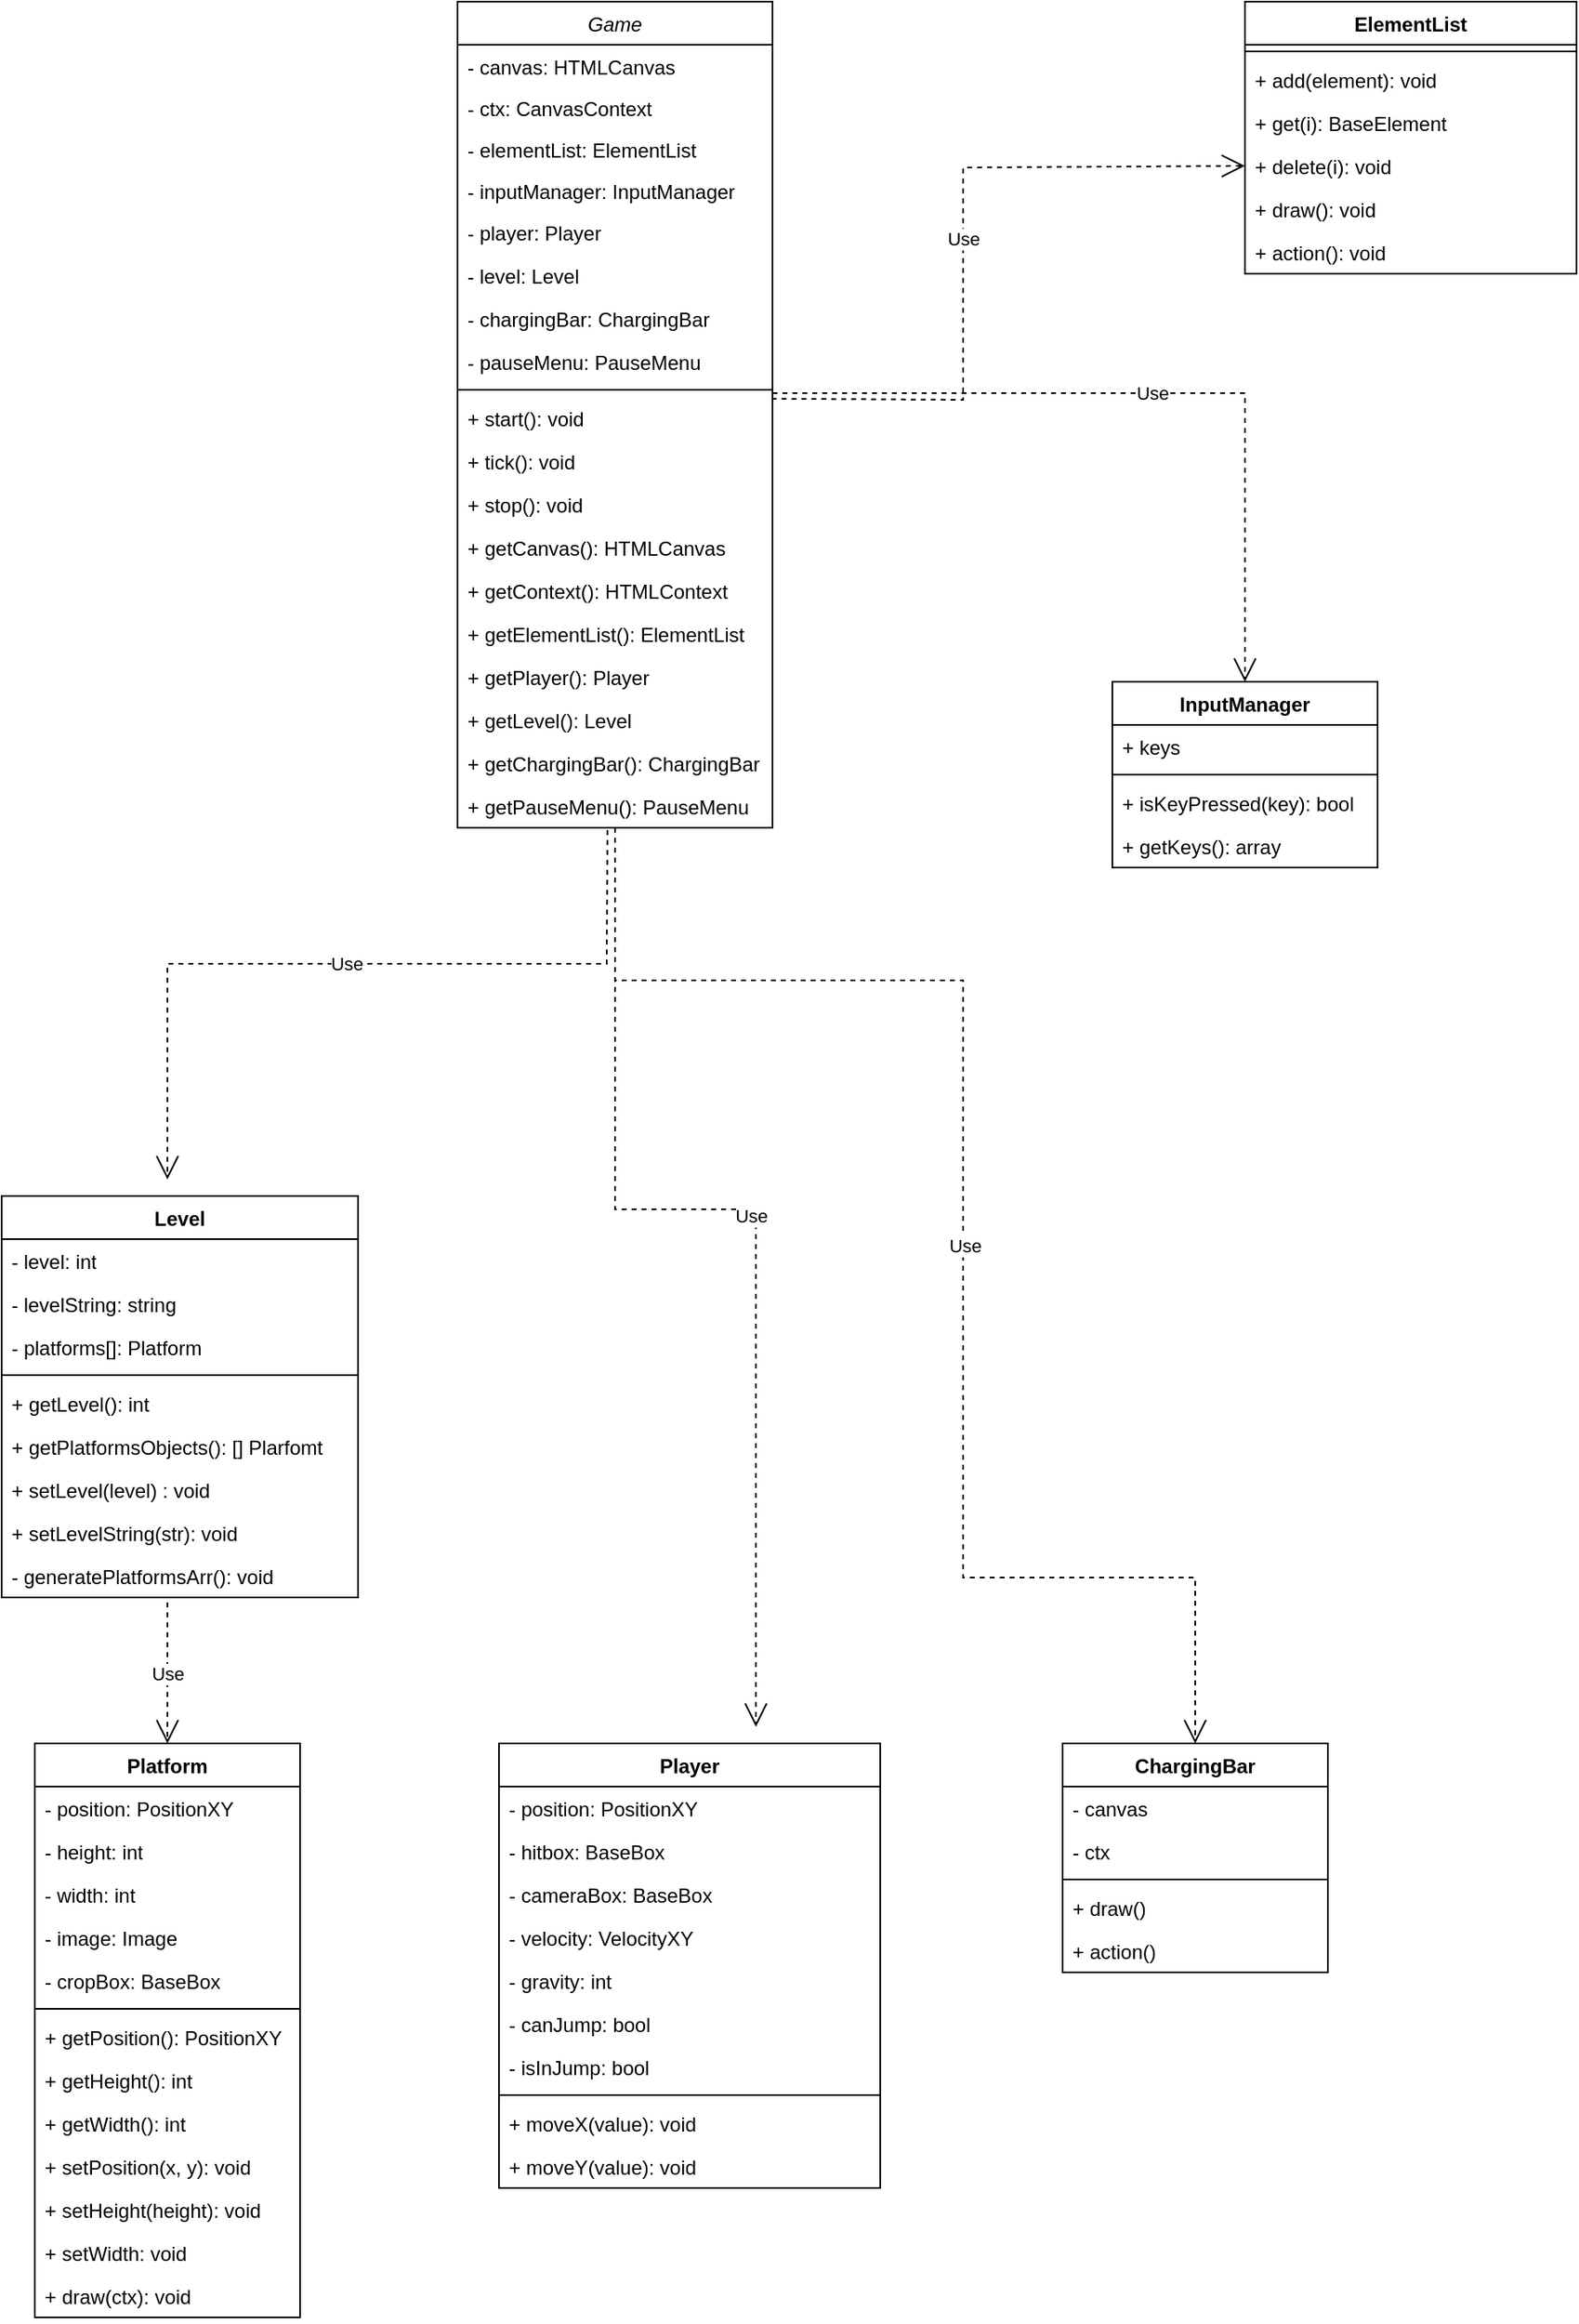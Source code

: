 <mxfile version="25.0.2">
  <diagram id="C5RBs43oDa-KdzZeNtuy" name="Page-1">
    <mxGraphModel dx="1383" dy="973" grid="1" gridSize="10" guides="1" tooltips="1" connect="1" arrows="1" fold="1" page="1" pageScale="1" pageWidth="2339" pageHeight="3300" math="0" shadow="0">
      <root>
        <mxCell id="WIyWlLk6GJQsqaUBKTNV-0" />
        <mxCell id="WIyWlLk6GJQsqaUBKTNV-1" parent="WIyWlLk6GJQsqaUBKTNV-0" />
        <mxCell id="zkfFHV4jXpPFQw0GAbJ--0" value="Game" style="swimlane;fontStyle=2;align=center;verticalAlign=top;childLayout=stackLayout;horizontal=1;startSize=26;horizontalStack=0;resizeParent=1;resizeLast=0;collapsible=1;marginBottom=0;rounded=0;shadow=0;strokeWidth=1;" parent="WIyWlLk6GJQsqaUBKTNV-1" vertex="1">
          <mxGeometry x="395" y="90" width="190" height="498" as="geometry">
            <mxRectangle x="230" y="140" width="160" height="26" as="alternateBounds" />
          </mxGeometry>
        </mxCell>
        <mxCell id="rFaXPuc9LSc2jl1uafO5-11" value="- canvas: HTMLCanvas" style="text;align=left;verticalAlign=top;spacingLeft=4;spacingRight=4;overflow=hidden;rotatable=0;points=[[0,0.5],[1,0.5]];portConstraint=eastwest;rounded=0;shadow=0;html=0;" vertex="1" parent="zkfFHV4jXpPFQw0GAbJ--0">
          <mxGeometry y="26" width="190" height="25" as="geometry" />
        </mxCell>
        <mxCell id="rFaXPuc9LSc2jl1uafO5-12" value="- ctx: CanvasContext" style="text;align=left;verticalAlign=top;spacingLeft=4;spacingRight=4;overflow=hidden;rotatable=0;points=[[0,0.5],[1,0.5]];portConstraint=eastwest;rounded=0;shadow=0;html=0;" vertex="1" parent="zkfFHV4jXpPFQw0GAbJ--0">
          <mxGeometry y="51" width="190" height="25" as="geometry" />
        </mxCell>
        <mxCell id="rFaXPuc9LSc2jl1uafO5-13" value="- elementList: ElementList" style="text;align=left;verticalAlign=top;spacingLeft=4;spacingRight=4;overflow=hidden;rotatable=0;points=[[0,0.5],[1,0.5]];portConstraint=eastwest;rounded=0;shadow=0;html=0;" vertex="1" parent="zkfFHV4jXpPFQw0GAbJ--0">
          <mxGeometry y="76" width="190" height="25" as="geometry" />
        </mxCell>
        <mxCell id="rFaXPuc9LSc2jl1uafO5-75" value="- inputManager: InputManager" style="text;align=left;verticalAlign=top;spacingLeft=4;spacingRight=4;overflow=hidden;rotatable=0;points=[[0,0.5],[1,0.5]];portConstraint=eastwest;rounded=0;shadow=0;html=0;" vertex="1" parent="zkfFHV4jXpPFQw0GAbJ--0">
          <mxGeometry y="101" width="190" height="25" as="geometry" />
        </mxCell>
        <mxCell id="zkfFHV4jXpPFQw0GAbJ--1" value="- player: Player" style="text;align=left;verticalAlign=top;spacingLeft=4;spacingRight=4;overflow=hidden;rotatable=0;points=[[0,0.5],[1,0.5]];portConstraint=eastwest;" parent="zkfFHV4jXpPFQw0GAbJ--0" vertex="1">
          <mxGeometry y="126" width="190" height="26" as="geometry" />
        </mxCell>
        <mxCell id="zkfFHV4jXpPFQw0GAbJ--2" value="- level: Level" style="text;align=left;verticalAlign=top;spacingLeft=4;spacingRight=4;overflow=hidden;rotatable=0;points=[[0,0.5],[1,0.5]];portConstraint=eastwest;rounded=0;shadow=0;html=0;" parent="zkfFHV4jXpPFQw0GAbJ--0" vertex="1">
          <mxGeometry y="152" width="190" height="26" as="geometry" />
        </mxCell>
        <mxCell id="zkfFHV4jXpPFQw0GAbJ--3" value="- chargingBar: ChargingBar" style="text;align=left;verticalAlign=top;spacingLeft=4;spacingRight=4;overflow=hidden;rotatable=0;points=[[0,0.5],[1,0.5]];portConstraint=eastwest;rounded=0;shadow=0;html=0;" parent="zkfFHV4jXpPFQw0GAbJ--0" vertex="1">
          <mxGeometry y="178" width="190" height="26" as="geometry" />
        </mxCell>
        <mxCell id="rFaXPuc9LSc2jl1uafO5-16" value="- pauseMenu: PauseMenu" style="text;align=left;verticalAlign=top;spacingLeft=4;spacingRight=4;overflow=hidden;rotatable=0;points=[[0,0.5],[1,0.5]];portConstraint=eastwest;rounded=0;shadow=0;html=0;" vertex="1" parent="zkfFHV4jXpPFQw0GAbJ--0">
          <mxGeometry y="204" width="190" height="26" as="geometry" />
        </mxCell>
        <mxCell id="zkfFHV4jXpPFQw0GAbJ--4" value="" style="line;html=1;strokeWidth=1;align=left;verticalAlign=middle;spacingTop=-1;spacingLeft=3;spacingRight=3;rotatable=0;labelPosition=right;points=[];portConstraint=eastwest;" parent="zkfFHV4jXpPFQw0GAbJ--0" vertex="1">
          <mxGeometry y="230" width="190" height="8" as="geometry" />
        </mxCell>
        <mxCell id="zkfFHV4jXpPFQw0GAbJ--5" value="+ start(): void" style="text;align=left;verticalAlign=top;spacingLeft=4;spacingRight=4;overflow=hidden;rotatable=0;points=[[0,0.5],[1,0.5]];portConstraint=eastwest;" parent="zkfFHV4jXpPFQw0GAbJ--0" vertex="1">
          <mxGeometry y="238" width="190" height="26" as="geometry" />
        </mxCell>
        <mxCell id="rFaXPuc9LSc2jl1uafO5-14" value="+ tick(): void" style="text;align=left;verticalAlign=top;spacingLeft=4;spacingRight=4;overflow=hidden;rotatable=0;points=[[0,0.5],[1,0.5]];portConstraint=eastwest;" vertex="1" parent="zkfFHV4jXpPFQw0GAbJ--0">
          <mxGeometry y="264" width="190" height="26" as="geometry" />
        </mxCell>
        <mxCell id="rFaXPuc9LSc2jl1uafO5-15" value="+ stop(): void" style="text;align=left;verticalAlign=top;spacingLeft=4;spacingRight=4;overflow=hidden;rotatable=0;points=[[0,0.5],[1,0.5]];portConstraint=eastwest;" vertex="1" parent="zkfFHV4jXpPFQw0GAbJ--0">
          <mxGeometry y="290" width="190" height="26" as="geometry" />
        </mxCell>
        <mxCell id="rFaXPuc9LSc2jl1uafO5-25" value="+ getCanvas(): HTMLCanvas" style="text;align=left;verticalAlign=top;spacingLeft=4;spacingRight=4;overflow=hidden;rotatable=0;points=[[0,0.5],[1,0.5]];portConstraint=eastwest;" vertex="1" parent="zkfFHV4jXpPFQw0GAbJ--0">
          <mxGeometry y="316" width="190" height="26" as="geometry" />
        </mxCell>
        <mxCell id="rFaXPuc9LSc2jl1uafO5-27" value="+ getContext(): HTMLContext" style="text;align=left;verticalAlign=top;spacingLeft=4;spacingRight=4;overflow=hidden;rotatable=0;points=[[0,0.5],[1,0.5]];portConstraint=eastwest;" vertex="1" parent="zkfFHV4jXpPFQw0GAbJ--0">
          <mxGeometry y="342" width="190" height="26" as="geometry" />
        </mxCell>
        <mxCell id="rFaXPuc9LSc2jl1uafO5-30" value="+ getElementList(): ElementList" style="text;align=left;verticalAlign=top;spacingLeft=4;spacingRight=4;overflow=hidden;rotatable=0;points=[[0,0.5],[1,0.5]];portConstraint=eastwest;" vertex="1" parent="zkfFHV4jXpPFQw0GAbJ--0">
          <mxGeometry y="368" width="190" height="26" as="geometry" />
        </mxCell>
        <mxCell id="rFaXPuc9LSc2jl1uafO5-31" value="+ getPlayer(): Player" style="text;align=left;verticalAlign=top;spacingLeft=4;spacingRight=4;overflow=hidden;rotatable=0;points=[[0,0.5],[1,0.5]];portConstraint=eastwest;" vertex="1" parent="zkfFHV4jXpPFQw0GAbJ--0">
          <mxGeometry y="394" width="190" height="26" as="geometry" />
        </mxCell>
        <mxCell id="rFaXPuc9LSc2jl1uafO5-32" value="+ getLevel(): Level" style="text;align=left;verticalAlign=top;spacingLeft=4;spacingRight=4;overflow=hidden;rotatable=0;points=[[0,0.5],[1,0.5]];portConstraint=eastwest;" vertex="1" parent="zkfFHV4jXpPFQw0GAbJ--0">
          <mxGeometry y="420" width="190" height="26" as="geometry" />
        </mxCell>
        <mxCell id="rFaXPuc9LSc2jl1uafO5-33" value="+ getChargingBar(): ChargingBar" style="text;align=left;verticalAlign=top;spacingLeft=4;spacingRight=4;overflow=hidden;rotatable=0;points=[[0,0.5],[1,0.5]];portConstraint=eastwest;" vertex="1" parent="zkfFHV4jXpPFQw0GAbJ--0">
          <mxGeometry y="446" width="190" height="26" as="geometry" />
        </mxCell>
        <mxCell id="rFaXPuc9LSc2jl1uafO5-34" value="+ getPauseMenu(): PauseMenu" style="text;align=left;verticalAlign=top;spacingLeft=4;spacingRight=4;overflow=hidden;rotatable=0;points=[[0,0.5],[1,0.5]];portConstraint=eastwest;" vertex="1" parent="zkfFHV4jXpPFQw0GAbJ--0">
          <mxGeometry y="472" width="190" height="26" as="geometry" />
        </mxCell>
        <mxCell id="rFaXPuc9LSc2jl1uafO5-5" value="ElementList" style="swimlane;fontStyle=1;align=center;verticalAlign=top;childLayout=stackLayout;horizontal=1;startSize=26;horizontalStack=0;resizeParent=1;resizeParentMax=0;resizeLast=0;collapsible=1;marginBottom=0;whiteSpace=wrap;html=1;" vertex="1" parent="WIyWlLk6GJQsqaUBKTNV-1">
          <mxGeometry x="870" y="90" width="200" height="164" as="geometry" />
        </mxCell>
        <mxCell id="rFaXPuc9LSc2jl1uafO5-7" value="" style="line;strokeWidth=1;fillColor=none;align=left;verticalAlign=middle;spacingTop=-1;spacingLeft=3;spacingRight=3;rotatable=0;labelPosition=right;points=[];portConstraint=eastwest;strokeColor=inherit;" vertex="1" parent="rFaXPuc9LSc2jl1uafO5-5">
          <mxGeometry y="26" width="200" height="8" as="geometry" />
        </mxCell>
        <mxCell id="rFaXPuc9LSc2jl1uafO5-8" value="+ add(element): void" style="text;strokeColor=none;fillColor=none;align=left;verticalAlign=top;spacingLeft=4;spacingRight=4;overflow=hidden;rotatable=0;points=[[0,0.5],[1,0.5]];portConstraint=eastwest;whiteSpace=wrap;html=1;" vertex="1" parent="rFaXPuc9LSc2jl1uafO5-5">
          <mxGeometry y="34" width="200" height="26" as="geometry" />
        </mxCell>
        <mxCell id="rFaXPuc9LSc2jl1uafO5-17" value="+ get(i): BaseElement" style="text;strokeColor=none;fillColor=none;align=left;verticalAlign=top;spacingLeft=4;spacingRight=4;overflow=hidden;rotatable=0;points=[[0,0.5],[1,0.5]];portConstraint=eastwest;whiteSpace=wrap;html=1;" vertex="1" parent="rFaXPuc9LSc2jl1uafO5-5">
          <mxGeometry y="60" width="200" height="26" as="geometry" />
        </mxCell>
        <mxCell id="rFaXPuc9LSc2jl1uafO5-9" value="+ delete(i): void" style="text;strokeColor=none;fillColor=none;align=left;verticalAlign=top;spacingLeft=4;spacingRight=4;overflow=hidden;rotatable=0;points=[[0,0.5],[1,0.5]];portConstraint=eastwest;whiteSpace=wrap;html=1;" vertex="1" parent="rFaXPuc9LSc2jl1uafO5-5">
          <mxGeometry y="86" width="200" height="26" as="geometry" />
        </mxCell>
        <mxCell id="rFaXPuc9LSc2jl1uafO5-18" value="+ draw(): void" style="text;strokeColor=none;fillColor=none;align=left;verticalAlign=top;spacingLeft=4;spacingRight=4;overflow=hidden;rotatable=0;points=[[0,0.5],[1,0.5]];portConstraint=eastwest;whiteSpace=wrap;html=1;" vertex="1" parent="rFaXPuc9LSc2jl1uafO5-5">
          <mxGeometry y="112" width="200" height="26" as="geometry" />
        </mxCell>
        <mxCell id="rFaXPuc9LSc2jl1uafO5-19" value="+ action&lt;span style=&quot;background-color: initial;&quot;&gt;(): void&lt;/span&gt;" style="text;strokeColor=none;fillColor=none;align=left;verticalAlign=top;spacingLeft=4;spacingRight=4;overflow=hidden;rotatable=0;points=[[0,0.5],[1,0.5]];portConstraint=eastwest;whiteSpace=wrap;html=1;" vertex="1" parent="rFaXPuc9LSc2jl1uafO5-5">
          <mxGeometry y="138" width="200" height="26" as="geometry" />
        </mxCell>
        <mxCell id="rFaXPuc9LSc2jl1uafO5-20" value="Use" style="endArrow=open;endSize=12;dashed=1;html=1;rounded=0;entryX=0;entryY=0.5;entryDx=0;entryDy=0;exitX=0.997;exitY=0.053;exitDx=0;exitDy=0;exitPerimeter=0;" edge="1" parent="WIyWlLk6GJQsqaUBKTNV-1" source="zkfFHV4jXpPFQw0GAbJ--5" target="rFaXPuc9LSc2jl1uafO5-9">
          <mxGeometry width="160" relative="1" as="geometry">
            <mxPoint x="310" y="330" as="sourcePoint" />
            <mxPoint x="440" y="330" as="targetPoint" />
            <Array as="points">
              <mxPoint x="700" y="330" />
              <mxPoint x="700" y="190" />
            </Array>
          </mxGeometry>
        </mxCell>
        <mxCell id="rFaXPuc9LSc2jl1uafO5-21" value="Level" style="swimlane;fontStyle=1;align=center;verticalAlign=top;childLayout=stackLayout;horizontal=1;startSize=26;horizontalStack=0;resizeParent=1;resizeParentMax=0;resizeLast=0;collapsible=1;marginBottom=0;whiteSpace=wrap;html=1;" vertex="1" parent="WIyWlLk6GJQsqaUBKTNV-1">
          <mxGeometry x="120" y="810" width="215" height="242" as="geometry" />
        </mxCell>
        <mxCell id="rFaXPuc9LSc2jl1uafO5-22" value="- level: int" style="text;strokeColor=none;fillColor=none;align=left;verticalAlign=top;spacingLeft=4;spacingRight=4;overflow=hidden;rotatable=0;points=[[0,0.5],[1,0.5]];portConstraint=eastwest;whiteSpace=wrap;html=1;" vertex="1" parent="rFaXPuc9LSc2jl1uafO5-21">
          <mxGeometry y="26" width="215" height="26" as="geometry" />
        </mxCell>
        <mxCell id="rFaXPuc9LSc2jl1uafO5-35" value="- levelString: string&lt;div&gt;&lt;br&gt;&lt;/div&gt;" style="text;strokeColor=none;fillColor=none;align=left;verticalAlign=top;spacingLeft=4;spacingRight=4;overflow=hidden;rotatable=0;points=[[0,0.5],[1,0.5]];portConstraint=eastwest;whiteSpace=wrap;html=1;" vertex="1" parent="rFaXPuc9LSc2jl1uafO5-21">
          <mxGeometry y="52" width="215" height="26" as="geometry" />
        </mxCell>
        <mxCell id="rFaXPuc9LSc2jl1uafO5-36" value="&lt;div&gt;- platforms[]: Platform&lt;/div&gt;" style="text;strokeColor=none;fillColor=none;align=left;verticalAlign=top;spacingLeft=4;spacingRight=4;overflow=hidden;rotatable=0;points=[[0,0.5],[1,0.5]];portConstraint=eastwest;whiteSpace=wrap;html=1;" vertex="1" parent="rFaXPuc9LSc2jl1uafO5-21">
          <mxGeometry y="78" width="215" height="26" as="geometry" />
        </mxCell>
        <mxCell id="rFaXPuc9LSc2jl1uafO5-23" value="" style="line;strokeWidth=1;fillColor=none;align=left;verticalAlign=middle;spacingTop=-1;spacingLeft=3;spacingRight=3;rotatable=0;labelPosition=right;points=[];portConstraint=eastwest;strokeColor=inherit;" vertex="1" parent="rFaXPuc9LSc2jl1uafO5-21">
          <mxGeometry y="104" width="215" height="8" as="geometry" />
        </mxCell>
        <mxCell id="rFaXPuc9LSc2jl1uafO5-24" value="+ getLevel(): int" style="text;strokeColor=none;fillColor=none;align=left;verticalAlign=top;spacingLeft=4;spacingRight=4;overflow=hidden;rotatable=0;points=[[0,0.5],[1,0.5]];portConstraint=eastwest;whiteSpace=wrap;html=1;" vertex="1" parent="rFaXPuc9LSc2jl1uafO5-21">
          <mxGeometry y="112" width="215" height="26" as="geometry" />
        </mxCell>
        <mxCell id="rFaXPuc9LSc2jl1uafO5-37" value="+ getPlatformsObjects(): [] Plarfomt" style="text;strokeColor=none;fillColor=none;align=left;verticalAlign=top;spacingLeft=4;spacingRight=4;overflow=hidden;rotatable=0;points=[[0,0.5],[1,0.5]];portConstraint=eastwest;whiteSpace=wrap;html=1;" vertex="1" parent="rFaXPuc9LSc2jl1uafO5-21">
          <mxGeometry y="138" width="215" height="26" as="geometry" />
        </mxCell>
        <mxCell id="rFaXPuc9LSc2jl1uafO5-50" value="+ setLevel(level) : void" style="text;strokeColor=none;fillColor=none;align=left;verticalAlign=top;spacingLeft=4;spacingRight=4;overflow=hidden;rotatable=0;points=[[0,0.5],[1,0.5]];portConstraint=eastwest;whiteSpace=wrap;html=1;" vertex="1" parent="rFaXPuc9LSc2jl1uafO5-21">
          <mxGeometry y="164" width="215" height="26" as="geometry" />
        </mxCell>
        <mxCell id="rFaXPuc9LSc2jl1uafO5-51" value="+ setLevelString(str): void" style="text;strokeColor=none;fillColor=none;align=left;verticalAlign=top;spacingLeft=4;spacingRight=4;overflow=hidden;rotatable=0;points=[[0,0.5],[1,0.5]];portConstraint=eastwest;whiteSpace=wrap;html=1;" vertex="1" parent="rFaXPuc9LSc2jl1uafO5-21">
          <mxGeometry y="190" width="215" height="26" as="geometry" />
        </mxCell>
        <mxCell id="rFaXPuc9LSc2jl1uafO5-52" value="- generatePlatformsArr(): void" style="text;strokeColor=none;fillColor=none;align=left;verticalAlign=top;spacingLeft=4;spacingRight=4;overflow=hidden;rotatable=0;points=[[0,0.5],[1,0.5]];portConstraint=eastwest;whiteSpace=wrap;html=1;" vertex="1" parent="rFaXPuc9LSc2jl1uafO5-21">
          <mxGeometry y="216" width="215" height="26" as="geometry" />
        </mxCell>
        <mxCell id="rFaXPuc9LSc2jl1uafO5-38" value="Use" style="endArrow=open;endSize=12;dashed=1;html=1;rounded=0;exitX=0.476;exitY=1.053;exitDx=0;exitDy=0;exitPerimeter=0;" edge="1" parent="WIyWlLk6GJQsqaUBKTNV-1" source="rFaXPuc9LSc2jl1uafO5-34">
          <mxGeometry width="160" relative="1" as="geometry">
            <mxPoint x="310" y="330" as="sourcePoint" />
            <mxPoint x="220" y="800" as="targetPoint" />
            <Array as="points">
              <mxPoint x="485" y="670" />
              <mxPoint x="220" y="670" />
            </Array>
          </mxGeometry>
        </mxCell>
        <mxCell id="rFaXPuc9LSc2jl1uafO5-39" value="Platform" style="swimlane;fontStyle=1;align=center;verticalAlign=top;childLayout=stackLayout;horizontal=1;startSize=26;horizontalStack=0;resizeParent=1;resizeParentMax=0;resizeLast=0;collapsible=1;marginBottom=0;whiteSpace=wrap;html=1;" vertex="1" parent="WIyWlLk6GJQsqaUBKTNV-1">
          <mxGeometry x="140" y="1140" width="160" height="346" as="geometry" />
        </mxCell>
        <mxCell id="rFaXPuc9LSc2jl1uafO5-40" value="- position: PositionXY" style="text;strokeColor=none;fillColor=none;align=left;verticalAlign=top;spacingLeft=4;spacingRight=4;overflow=hidden;rotatable=0;points=[[0,0.5],[1,0.5]];portConstraint=eastwest;whiteSpace=wrap;html=1;" vertex="1" parent="rFaXPuc9LSc2jl1uafO5-39">
          <mxGeometry y="26" width="160" height="26" as="geometry" />
        </mxCell>
        <mxCell id="rFaXPuc9LSc2jl1uafO5-43" value="- height: int" style="text;strokeColor=none;fillColor=none;align=left;verticalAlign=top;spacingLeft=4;spacingRight=4;overflow=hidden;rotatable=0;points=[[0,0.5],[1,0.5]];portConstraint=eastwest;whiteSpace=wrap;html=1;" vertex="1" parent="rFaXPuc9LSc2jl1uafO5-39">
          <mxGeometry y="52" width="160" height="26" as="geometry" />
        </mxCell>
        <mxCell id="rFaXPuc9LSc2jl1uafO5-44" value="- width: int" style="text;strokeColor=none;fillColor=none;align=left;verticalAlign=top;spacingLeft=4;spacingRight=4;overflow=hidden;rotatable=0;points=[[0,0.5],[1,0.5]];portConstraint=eastwest;whiteSpace=wrap;html=1;" vertex="1" parent="rFaXPuc9LSc2jl1uafO5-39">
          <mxGeometry y="78" width="160" height="26" as="geometry" />
        </mxCell>
        <mxCell id="rFaXPuc9LSc2jl1uafO5-54" value="- image: Image" style="text;strokeColor=none;fillColor=none;align=left;verticalAlign=top;spacingLeft=4;spacingRight=4;overflow=hidden;rotatable=0;points=[[0,0.5],[1,0.5]];portConstraint=eastwest;whiteSpace=wrap;html=1;" vertex="1" parent="rFaXPuc9LSc2jl1uafO5-39">
          <mxGeometry y="104" width="160" height="26" as="geometry" />
        </mxCell>
        <mxCell id="rFaXPuc9LSc2jl1uafO5-55" value="- cropBox: BaseBox" style="text;strokeColor=none;fillColor=none;align=left;verticalAlign=top;spacingLeft=4;spacingRight=4;overflow=hidden;rotatable=0;points=[[0,0.5],[1,0.5]];portConstraint=eastwest;whiteSpace=wrap;html=1;" vertex="1" parent="rFaXPuc9LSc2jl1uafO5-39">
          <mxGeometry y="130" width="160" height="26" as="geometry" />
        </mxCell>
        <mxCell id="rFaXPuc9LSc2jl1uafO5-41" value="" style="line;strokeWidth=1;fillColor=none;align=left;verticalAlign=middle;spacingTop=-1;spacingLeft=3;spacingRight=3;rotatable=0;labelPosition=right;points=[];portConstraint=eastwest;strokeColor=inherit;" vertex="1" parent="rFaXPuc9LSc2jl1uafO5-39">
          <mxGeometry y="156" width="160" height="8" as="geometry" />
        </mxCell>
        <mxCell id="rFaXPuc9LSc2jl1uafO5-42" value="+ getPosition(): PositionXY" style="text;strokeColor=none;fillColor=none;align=left;verticalAlign=top;spacingLeft=4;spacingRight=4;overflow=hidden;rotatable=0;points=[[0,0.5],[1,0.5]];portConstraint=eastwest;whiteSpace=wrap;html=1;" vertex="1" parent="rFaXPuc9LSc2jl1uafO5-39">
          <mxGeometry y="164" width="160" height="26" as="geometry" />
        </mxCell>
        <mxCell id="rFaXPuc9LSc2jl1uafO5-45" value="+ getHeight(): int" style="text;strokeColor=none;fillColor=none;align=left;verticalAlign=top;spacingLeft=4;spacingRight=4;overflow=hidden;rotatable=0;points=[[0,0.5],[1,0.5]];portConstraint=eastwest;whiteSpace=wrap;html=1;" vertex="1" parent="rFaXPuc9LSc2jl1uafO5-39">
          <mxGeometry y="190" width="160" height="26" as="geometry" />
        </mxCell>
        <mxCell id="rFaXPuc9LSc2jl1uafO5-46" value="+ getWidth(): int" style="text;strokeColor=none;fillColor=none;align=left;verticalAlign=top;spacingLeft=4;spacingRight=4;overflow=hidden;rotatable=0;points=[[0,0.5],[1,0.5]];portConstraint=eastwest;whiteSpace=wrap;html=1;" vertex="1" parent="rFaXPuc9LSc2jl1uafO5-39">
          <mxGeometry y="216" width="160" height="26" as="geometry" />
        </mxCell>
        <mxCell id="rFaXPuc9LSc2jl1uafO5-47" value="+ setPosition(x, y): void" style="text;strokeColor=none;fillColor=none;align=left;verticalAlign=top;spacingLeft=4;spacingRight=4;overflow=hidden;rotatable=0;points=[[0,0.5],[1,0.5]];portConstraint=eastwest;whiteSpace=wrap;html=1;" vertex="1" parent="rFaXPuc9LSc2jl1uafO5-39">
          <mxGeometry y="242" width="160" height="26" as="geometry" />
        </mxCell>
        <mxCell id="rFaXPuc9LSc2jl1uafO5-48" value="+ setHeight(height): void" style="text;strokeColor=none;fillColor=none;align=left;verticalAlign=top;spacingLeft=4;spacingRight=4;overflow=hidden;rotatable=0;points=[[0,0.5],[1,0.5]];portConstraint=eastwest;whiteSpace=wrap;html=1;" vertex="1" parent="rFaXPuc9LSc2jl1uafO5-39">
          <mxGeometry y="268" width="160" height="26" as="geometry" />
        </mxCell>
        <mxCell id="rFaXPuc9LSc2jl1uafO5-49" value="+ setWidth: void" style="text;strokeColor=none;fillColor=none;align=left;verticalAlign=top;spacingLeft=4;spacingRight=4;overflow=hidden;rotatable=0;points=[[0,0.5],[1,0.5]];portConstraint=eastwest;whiteSpace=wrap;html=1;" vertex="1" parent="rFaXPuc9LSc2jl1uafO5-39">
          <mxGeometry y="294" width="160" height="26" as="geometry" />
        </mxCell>
        <mxCell id="rFaXPuc9LSc2jl1uafO5-56" value="+ draw(ctx): void" style="text;strokeColor=none;fillColor=none;align=left;verticalAlign=top;spacingLeft=4;spacingRight=4;overflow=hidden;rotatable=0;points=[[0,0.5],[1,0.5]];portConstraint=eastwest;whiteSpace=wrap;html=1;" vertex="1" parent="rFaXPuc9LSc2jl1uafO5-39">
          <mxGeometry y="320" width="160" height="26" as="geometry" />
        </mxCell>
        <mxCell id="rFaXPuc9LSc2jl1uafO5-53" value="Use" style="endArrow=open;endSize=12;dashed=1;html=1;rounded=0;entryX=0.5;entryY=0;entryDx=0;entryDy=0;" edge="1" parent="WIyWlLk6GJQsqaUBKTNV-1" target="rFaXPuc9LSc2jl1uafO5-39">
          <mxGeometry width="160" relative="1" as="geometry">
            <mxPoint x="220" y="1055" as="sourcePoint" />
            <mxPoint x="500" y="920" as="targetPoint" />
          </mxGeometry>
        </mxCell>
        <mxCell id="rFaXPuc9LSc2jl1uafO5-57" value="Player" style="swimlane;fontStyle=1;align=center;verticalAlign=top;childLayout=stackLayout;horizontal=1;startSize=26;horizontalStack=0;resizeParent=1;resizeParentMax=0;resizeLast=0;collapsible=1;marginBottom=0;whiteSpace=wrap;html=1;" vertex="1" parent="WIyWlLk6GJQsqaUBKTNV-1">
          <mxGeometry x="420" y="1140" width="230" height="268" as="geometry" />
        </mxCell>
        <mxCell id="rFaXPuc9LSc2jl1uafO5-58" value="- position: PositionXY" style="text;strokeColor=none;fillColor=none;align=left;verticalAlign=top;spacingLeft=4;spacingRight=4;overflow=hidden;rotatable=0;points=[[0,0.5],[1,0.5]];portConstraint=eastwest;whiteSpace=wrap;html=1;" vertex="1" parent="rFaXPuc9LSc2jl1uafO5-57">
          <mxGeometry y="26" width="230" height="26" as="geometry" />
        </mxCell>
        <mxCell id="rFaXPuc9LSc2jl1uafO5-61" value="- hitbox: BaseBox" style="text;strokeColor=none;fillColor=none;align=left;verticalAlign=top;spacingLeft=4;spacingRight=4;overflow=hidden;rotatable=0;points=[[0,0.5],[1,0.5]];portConstraint=eastwest;whiteSpace=wrap;html=1;" vertex="1" parent="rFaXPuc9LSc2jl1uafO5-57">
          <mxGeometry y="52" width="230" height="26" as="geometry" />
        </mxCell>
        <mxCell id="rFaXPuc9LSc2jl1uafO5-62" value="- cameraBox: BaseBox" style="text;strokeColor=none;fillColor=none;align=left;verticalAlign=top;spacingLeft=4;spacingRight=4;overflow=hidden;rotatable=0;points=[[0,0.5],[1,0.5]];portConstraint=eastwest;whiteSpace=wrap;html=1;" vertex="1" parent="rFaXPuc9LSc2jl1uafO5-57">
          <mxGeometry y="78" width="230" height="26" as="geometry" />
        </mxCell>
        <mxCell id="rFaXPuc9LSc2jl1uafO5-63" value="- velocity: VelocityXY" style="text;strokeColor=none;fillColor=none;align=left;verticalAlign=top;spacingLeft=4;spacingRight=4;overflow=hidden;rotatable=0;points=[[0,0.5],[1,0.5]];portConstraint=eastwest;whiteSpace=wrap;html=1;" vertex="1" parent="rFaXPuc9LSc2jl1uafO5-57">
          <mxGeometry y="104" width="230" height="26" as="geometry" />
        </mxCell>
        <mxCell id="rFaXPuc9LSc2jl1uafO5-64" value="- gravity: int" style="text;strokeColor=none;fillColor=none;align=left;verticalAlign=top;spacingLeft=4;spacingRight=4;overflow=hidden;rotatable=0;points=[[0,0.5],[1,0.5]];portConstraint=eastwest;whiteSpace=wrap;html=1;" vertex="1" parent="rFaXPuc9LSc2jl1uafO5-57">
          <mxGeometry y="130" width="230" height="26" as="geometry" />
        </mxCell>
        <mxCell id="rFaXPuc9LSc2jl1uafO5-65" value="- canJump: bool" style="text;strokeColor=none;fillColor=none;align=left;verticalAlign=top;spacingLeft=4;spacingRight=4;overflow=hidden;rotatable=0;points=[[0,0.5],[1,0.5]];portConstraint=eastwest;whiteSpace=wrap;html=1;" vertex="1" parent="rFaXPuc9LSc2jl1uafO5-57">
          <mxGeometry y="156" width="230" height="26" as="geometry" />
        </mxCell>
        <mxCell id="rFaXPuc9LSc2jl1uafO5-66" value="- isInJump: bool" style="text;strokeColor=none;fillColor=none;align=left;verticalAlign=top;spacingLeft=4;spacingRight=4;overflow=hidden;rotatable=0;points=[[0,0.5],[1,0.5]];portConstraint=eastwest;whiteSpace=wrap;html=1;" vertex="1" parent="rFaXPuc9LSc2jl1uafO5-57">
          <mxGeometry y="182" width="230" height="26" as="geometry" />
        </mxCell>
        <mxCell id="rFaXPuc9LSc2jl1uafO5-59" value="" style="line;strokeWidth=1;fillColor=none;align=left;verticalAlign=middle;spacingTop=-1;spacingLeft=3;spacingRight=3;rotatable=0;labelPosition=right;points=[];portConstraint=eastwest;strokeColor=inherit;" vertex="1" parent="rFaXPuc9LSc2jl1uafO5-57">
          <mxGeometry y="208" width="230" height="8" as="geometry" />
        </mxCell>
        <mxCell id="rFaXPuc9LSc2jl1uafO5-60" value="+ moveX(value): void" style="text;strokeColor=none;fillColor=none;align=left;verticalAlign=top;spacingLeft=4;spacingRight=4;overflow=hidden;rotatable=0;points=[[0,0.5],[1,0.5]];portConstraint=eastwest;whiteSpace=wrap;html=1;" vertex="1" parent="rFaXPuc9LSc2jl1uafO5-57">
          <mxGeometry y="216" width="230" height="26" as="geometry" />
        </mxCell>
        <mxCell id="rFaXPuc9LSc2jl1uafO5-67" value="+ moveY(value): void" style="text;strokeColor=none;fillColor=none;align=left;verticalAlign=top;spacingLeft=4;spacingRight=4;overflow=hidden;rotatable=0;points=[[0,0.5],[1,0.5]];portConstraint=eastwest;whiteSpace=wrap;html=1;" vertex="1" parent="rFaXPuc9LSc2jl1uafO5-57">
          <mxGeometry y="242" width="230" height="26" as="geometry" />
        </mxCell>
        <mxCell id="rFaXPuc9LSc2jl1uafO5-68" value="InputManager" style="swimlane;fontStyle=1;align=center;verticalAlign=top;childLayout=stackLayout;horizontal=1;startSize=26;horizontalStack=0;resizeParent=1;resizeParentMax=0;resizeLast=0;collapsible=1;marginBottom=0;whiteSpace=wrap;html=1;" vertex="1" parent="WIyWlLk6GJQsqaUBKTNV-1">
          <mxGeometry x="790" y="500" width="160" height="112" as="geometry" />
        </mxCell>
        <mxCell id="rFaXPuc9LSc2jl1uafO5-69" value="+ keys" style="text;strokeColor=none;fillColor=none;align=left;verticalAlign=top;spacingLeft=4;spacingRight=4;overflow=hidden;rotatable=0;points=[[0,0.5],[1,0.5]];portConstraint=eastwest;whiteSpace=wrap;html=1;" vertex="1" parent="rFaXPuc9LSc2jl1uafO5-68">
          <mxGeometry y="26" width="160" height="26" as="geometry" />
        </mxCell>
        <mxCell id="rFaXPuc9LSc2jl1uafO5-70" value="" style="line;strokeWidth=1;fillColor=none;align=left;verticalAlign=middle;spacingTop=-1;spacingLeft=3;spacingRight=3;rotatable=0;labelPosition=right;points=[];portConstraint=eastwest;strokeColor=inherit;" vertex="1" parent="rFaXPuc9LSc2jl1uafO5-68">
          <mxGeometry y="52" width="160" height="8" as="geometry" />
        </mxCell>
        <mxCell id="rFaXPuc9LSc2jl1uafO5-71" value="+ isKeyPressed(key): bool" style="text;strokeColor=none;fillColor=none;align=left;verticalAlign=top;spacingLeft=4;spacingRight=4;overflow=hidden;rotatable=0;points=[[0,0.5],[1,0.5]];portConstraint=eastwest;whiteSpace=wrap;html=1;" vertex="1" parent="rFaXPuc9LSc2jl1uafO5-68">
          <mxGeometry y="60" width="160" height="26" as="geometry" />
        </mxCell>
        <mxCell id="rFaXPuc9LSc2jl1uafO5-72" value="+ getKeys(): array" style="text;strokeColor=none;fillColor=none;align=left;verticalAlign=top;spacingLeft=4;spacingRight=4;overflow=hidden;rotatable=0;points=[[0,0.5],[1,0.5]];portConstraint=eastwest;whiteSpace=wrap;html=1;" vertex="1" parent="rFaXPuc9LSc2jl1uafO5-68">
          <mxGeometry y="86" width="160" height="26" as="geometry" />
        </mxCell>
        <mxCell id="rFaXPuc9LSc2jl1uafO5-73" value="Use" style="endArrow=open;endSize=12;dashed=1;html=1;rounded=0;entryX=0.5;entryY=0;entryDx=0;entryDy=0;" edge="1" parent="WIyWlLk6GJQsqaUBKTNV-1" target="rFaXPuc9LSc2jl1uafO5-68">
          <mxGeometry width="160" relative="1" as="geometry">
            <mxPoint x="585" y="326.02" as="sourcePoint" />
            <mxPoint x="745" y="326.02" as="targetPoint" />
            <Array as="points">
              <mxPoint x="870" y="326" />
            </Array>
          </mxGeometry>
        </mxCell>
        <mxCell id="rFaXPuc9LSc2jl1uafO5-74" value="Use" style="endArrow=open;endSize=12;dashed=1;html=1;rounded=0;" edge="1" parent="WIyWlLk6GJQsqaUBKTNV-1">
          <mxGeometry x="0.016" y="-3" width="160" relative="1" as="geometry">
            <mxPoint x="490" y="588" as="sourcePoint" />
            <mxPoint x="575" y="1130" as="targetPoint" />
            <Array as="points">
              <mxPoint x="490" y="818" />
              <mxPoint x="575" y="818" />
            </Array>
            <mxPoint as="offset" />
          </mxGeometry>
        </mxCell>
        <mxCell id="rFaXPuc9LSc2jl1uafO5-76" value="ChargingBar" style="swimlane;fontStyle=1;align=center;verticalAlign=top;childLayout=stackLayout;horizontal=1;startSize=26;horizontalStack=0;resizeParent=1;resizeParentMax=0;resizeLast=0;collapsible=1;marginBottom=0;whiteSpace=wrap;html=1;" vertex="1" parent="WIyWlLk6GJQsqaUBKTNV-1">
          <mxGeometry x="760" y="1140" width="160" height="138" as="geometry" />
        </mxCell>
        <mxCell id="rFaXPuc9LSc2jl1uafO5-77" value="- canvas" style="text;strokeColor=none;fillColor=none;align=left;verticalAlign=top;spacingLeft=4;spacingRight=4;overflow=hidden;rotatable=0;points=[[0,0.5],[1,0.5]];portConstraint=eastwest;whiteSpace=wrap;html=1;" vertex="1" parent="rFaXPuc9LSc2jl1uafO5-76">
          <mxGeometry y="26" width="160" height="26" as="geometry" />
        </mxCell>
        <mxCell id="rFaXPuc9LSc2jl1uafO5-80" value="- ctx" style="text;strokeColor=none;fillColor=none;align=left;verticalAlign=top;spacingLeft=4;spacingRight=4;overflow=hidden;rotatable=0;points=[[0,0.5],[1,0.5]];portConstraint=eastwest;whiteSpace=wrap;html=1;" vertex="1" parent="rFaXPuc9LSc2jl1uafO5-76">
          <mxGeometry y="52" width="160" height="26" as="geometry" />
        </mxCell>
        <mxCell id="rFaXPuc9LSc2jl1uafO5-78" value="" style="line;strokeWidth=1;fillColor=none;align=left;verticalAlign=middle;spacingTop=-1;spacingLeft=3;spacingRight=3;rotatable=0;labelPosition=right;points=[];portConstraint=eastwest;strokeColor=inherit;" vertex="1" parent="rFaXPuc9LSc2jl1uafO5-76">
          <mxGeometry y="78" width="160" height="8" as="geometry" />
        </mxCell>
        <mxCell id="rFaXPuc9LSc2jl1uafO5-79" value="+ draw()" style="text;strokeColor=none;fillColor=none;align=left;verticalAlign=top;spacingLeft=4;spacingRight=4;overflow=hidden;rotatable=0;points=[[0,0.5],[1,0.5]];portConstraint=eastwest;whiteSpace=wrap;html=1;" vertex="1" parent="rFaXPuc9LSc2jl1uafO5-76">
          <mxGeometry y="86" width="160" height="26" as="geometry" />
        </mxCell>
        <mxCell id="rFaXPuc9LSc2jl1uafO5-81" value="+ action()" style="text;strokeColor=none;fillColor=none;align=left;verticalAlign=top;spacingLeft=4;spacingRight=4;overflow=hidden;rotatable=0;points=[[0,0.5],[1,0.5]];portConstraint=eastwest;whiteSpace=wrap;html=1;" vertex="1" parent="rFaXPuc9LSc2jl1uafO5-76">
          <mxGeometry y="112" width="160" height="26" as="geometry" />
        </mxCell>
        <mxCell id="rFaXPuc9LSc2jl1uafO5-82" value="Use" style="endArrow=open;endSize=12;dashed=1;html=1;rounded=0;entryX=0.5;entryY=0;entryDx=0;entryDy=0;" edge="1" parent="WIyWlLk6GJQsqaUBKTNV-1" target="rFaXPuc9LSc2jl1uafO5-76">
          <mxGeometry x="0.024" y="1" width="160" relative="1" as="geometry">
            <mxPoint x="490" y="588" as="sourcePoint" />
            <mxPoint x="840" y="1138" as="targetPoint" />
            <Array as="points">
              <mxPoint x="490" y="680" />
              <mxPoint x="700" y="680" />
              <mxPoint x="700" y="810" />
              <mxPoint x="700" y="1040" />
              <mxPoint x="840" y="1040" />
            </Array>
            <mxPoint as="offset" />
          </mxGeometry>
        </mxCell>
      </root>
    </mxGraphModel>
  </diagram>
</mxfile>
